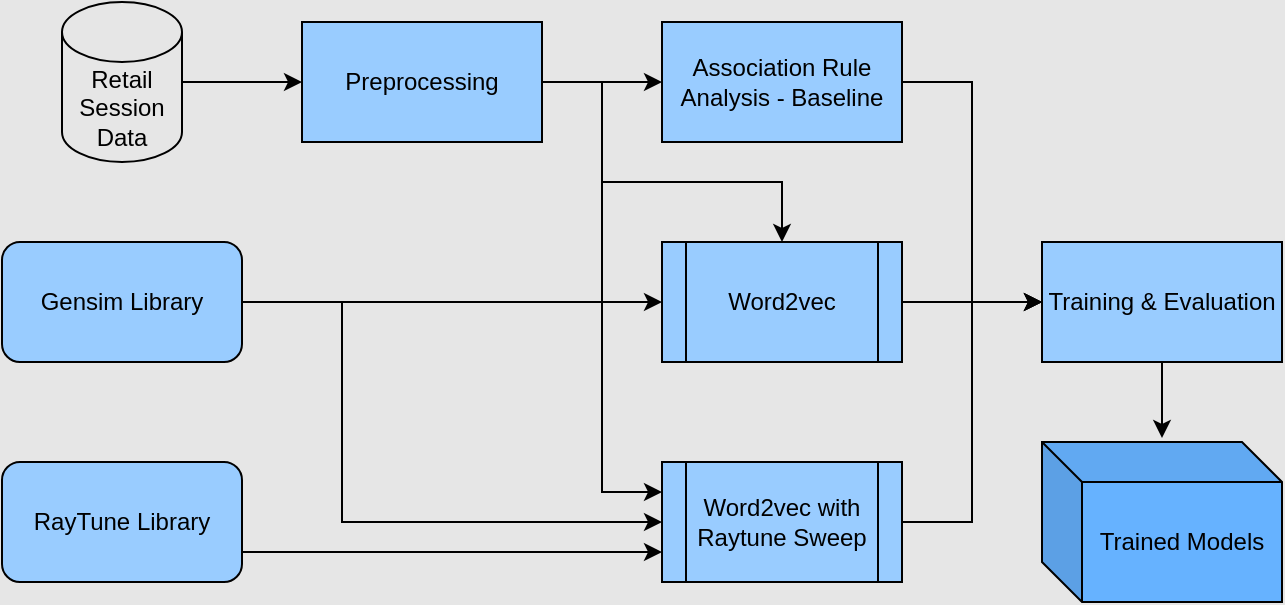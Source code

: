 <mxfile version="15.9.4" type="google"><diagram id="NG2HRWZmMfZfP7GCOmJR" name="Page-1"><mxGraphModel dx="1695" dy="482" grid="1" gridSize="10" guides="1" tooltips="1" connect="1" arrows="1" fold="1" page="1" pageScale="1" pageWidth="827" pageHeight="1169" background="#E6E6E6" math="0" shadow="0"><root><mxCell id="0"/><mxCell id="1" parent="0"/><mxCell id="YqeE-XvjgCMNaS4BS3By-3" style="edgeStyle=orthogonalEdgeStyle;rounded=0;orthogonalLoop=1;jettySize=auto;html=1;exitX=1;exitY=0.5;exitDx=0;exitDy=0;exitPerimeter=0;entryX=0;entryY=0.5;entryDx=0;entryDy=0;" edge="1" parent="1" source="YqeE-XvjgCMNaS4BS3By-1" target="YqeE-XvjgCMNaS4BS3By-2"><mxGeometry relative="1" as="geometry"/></mxCell><mxCell id="YqeE-XvjgCMNaS4BS3By-1" value="Retail&lt;br&gt;Session&lt;br&gt;Data" style="shape=cylinder3;whiteSpace=wrap;html=1;boundedLbl=1;backgroundOutline=1;size=15;fillColor=none;" vertex="1" parent="1"><mxGeometry x="-150" y="80" width="60" height="80" as="geometry"/></mxCell><mxCell id="YqeE-XvjgCMNaS4BS3By-15" style="edgeStyle=orthogonalEdgeStyle;rounded=0;orthogonalLoop=1;jettySize=auto;html=1;exitX=1;exitY=0.5;exitDx=0;exitDy=0;entryX=0;entryY=0.5;entryDx=0;entryDy=0;" edge="1" parent="1" source="YqeE-XvjgCMNaS4BS3By-2" target="YqeE-XvjgCMNaS4BS3By-5"><mxGeometry relative="1" as="geometry"/></mxCell><mxCell id="YqeE-XvjgCMNaS4BS3By-16" style="edgeStyle=orthogonalEdgeStyle;rounded=0;orthogonalLoop=1;jettySize=auto;html=1;exitX=1;exitY=0.5;exitDx=0;exitDy=0;entryX=0.5;entryY=0;entryDx=0;entryDy=0;" edge="1" parent="1" source="YqeE-XvjgCMNaS4BS3By-2" target="YqeE-XvjgCMNaS4BS3By-7"><mxGeometry relative="1" as="geometry"><Array as="points"><mxPoint x="120" y="120"/><mxPoint x="120" y="170"/><mxPoint x="210" y="170"/></Array></mxGeometry></mxCell><mxCell id="YqeE-XvjgCMNaS4BS3By-18" style="edgeStyle=orthogonalEdgeStyle;rounded=0;orthogonalLoop=1;jettySize=auto;html=1;exitX=1;exitY=0.5;exitDx=0;exitDy=0;entryX=0;entryY=0.25;entryDx=0;entryDy=0;" edge="1" parent="1" source="YqeE-XvjgCMNaS4BS3By-2" target="YqeE-XvjgCMNaS4BS3By-12"><mxGeometry relative="1" as="geometry"/></mxCell><mxCell id="YqeE-XvjgCMNaS4BS3By-2" value="Preprocessing" style="rounded=0;whiteSpace=wrap;html=1;fillColor=#99CCFF;" vertex="1" parent="1"><mxGeometry x="-30" y="90" width="120" height="60" as="geometry"/></mxCell><mxCell id="YqeE-XvjgCMNaS4BS3By-13" style="edgeStyle=orthogonalEdgeStyle;rounded=0;orthogonalLoop=1;jettySize=auto;html=1;exitX=1;exitY=0.5;exitDx=0;exitDy=0;entryX=0;entryY=0.75;entryDx=0;entryDy=0;" edge="1" parent="1" source="YqeE-XvjgCMNaS4BS3By-4" target="YqeE-XvjgCMNaS4BS3By-12"><mxGeometry relative="1" as="geometry"><Array as="points"><mxPoint x="-60" y="355"/></Array></mxGeometry></mxCell><mxCell id="YqeE-XvjgCMNaS4BS3By-4" value="RayTune Library" style="rounded=1;whiteSpace=wrap;html=1;fillColor=#99CCFF;" vertex="1" parent="1"><mxGeometry x="-180" y="310" width="120" height="60" as="geometry"/></mxCell><mxCell id="YqeE-XvjgCMNaS4BS3By-20" style="edgeStyle=orthogonalEdgeStyle;rounded=0;orthogonalLoop=1;jettySize=auto;html=1;exitX=1;exitY=0.5;exitDx=0;exitDy=0;entryX=0;entryY=0.5;entryDx=0;entryDy=0;" edge="1" parent="1" source="YqeE-XvjgCMNaS4BS3By-5" target="YqeE-XvjgCMNaS4BS3By-8"><mxGeometry relative="1" as="geometry"/></mxCell><mxCell id="YqeE-XvjgCMNaS4BS3By-5" value="Association Rule Analysis - Baseline" style="rounded=0;whiteSpace=wrap;html=1;fillColor=#99CCFF;" vertex="1" parent="1"><mxGeometry x="150" y="90" width="120" height="60" as="geometry"/></mxCell><mxCell id="YqeE-XvjgCMNaS4BS3By-9" style="edgeStyle=orthogonalEdgeStyle;rounded=0;orthogonalLoop=1;jettySize=auto;html=1;exitX=1;exitY=0.5;exitDx=0;exitDy=0;entryX=0;entryY=0.5;entryDx=0;entryDy=0;" edge="1" parent="1" source="YqeE-XvjgCMNaS4BS3By-6" target="YqeE-XvjgCMNaS4BS3By-7"><mxGeometry relative="1" as="geometry"/></mxCell><mxCell id="YqeE-XvjgCMNaS4BS3By-17" style="edgeStyle=orthogonalEdgeStyle;rounded=0;orthogonalLoop=1;jettySize=auto;html=1;exitX=1;exitY=0.5;exitDx=0;exitDy=0;entryX=0;entryY=0.5;entryDx=0;entryDy=0;" edge="1" parent="1" source="YqeE-XvjgCMNaS4BS3By-6" target="YqeE-XvjgCMNaS4BS3By-12"><mxGeometry relative="1" as="geometry"><Array as="points"><mxPoint x="-10" y="230"/><mxPoint x="-10" y="340"/></Array></mxGeometry></mxCell><mxCell id="YqeE-XvjgCMNaS4BS3By-6" value="Gensim Library" style="rounded=1;whiteSpace=wrap;html=1;fillColor=#99CCFF;" vertex="1" parent="1"><mxGeometry x="-180" y="200" width="120" height="60" as="geometry"/></mxCell><mxCell id="YqeE-XvjgCMNaS4BS3By-10" style="edgeStyle=orthogonalEdgeStyle;rounded=0;orthogonalLoop=1;jettySize=auto;html=1;exitX=1;exitY=0.5;exitDx=0;exitDy=0;entryX=0;entryY=0.5;entryDx=0;entryDy=0;" edge="1" parent="1" source="YqeE-XvjgCMNaS4BS3By-7" target="YqeE-XvjgCMNaS4BS3By-8"><mxGeometry relative="1" as="geometry"/></mxCell><mxCell id="YqeE-XvjgCMNaS4BS3By-7" value="Word2vec" style="shape=process;whiteSpace=wrap;html=1;backgroundOutline=1;fillColor=#99CCFF;" vertex="1" parent="1"><mxGeometry x="150" y="200" width="120" height="60" as="geometry"/></mxCell><mxCell id="YqeE-XvjgCMNaS4BS3By-22" style="edgeStyle=orthogonalEdgeStyle;rounded=0;orthogonalLoop=1;jettySize=auto;html=1;exitX=0.5;exitY=1;exitDx=0;exitDy=0;entryX=0.5;entryY=-0.025;entryDx=0;entryDy=0;entryPerimeter=0;" edge="1" parent="1" source="YqeE-XvjgCMNaS4BS3By-8" target="YqeE-XvjgCMNaS4BS3By-21"><mxGeometry relative="1" as="geometry"/></mxCell><mxCell id="YqeE-XvjgCMNaS4BS3By-8" value="Training &amp;amp; Evaluation" style="rounded=0;whiteSpace=wrap;html=1;fillColor=#99CCFF;" vertex="1" parent="1"><mxGeometry x="340" y="200" width="120" height="60" as="geometry"/></mxCell><mxCell id="YqeE-XvjgCMNaS4BS3By-19" style="edgeStyle=orthogonalEdgeStyle;rounded=0;orthogonalLoop=1;jettySize=auto;html=1;exitX=1;exitY=0.5;exitDx=0;exitDy=0;entryX=0;entryY=0.5;entryDx=0;entryDy=0;" edge="1" parent="1" source="YqeE-XvjgCMNaS4BS3By-12" target="YqeE-XvjgCMNaS4BS3By-8"><mxGeometry relative="1" as="geometry"/></mxCell><mxCell id="YqeE-XvjgCMNaS4BS3By-12" value="Word2vec with Raytune Sweep" style="shape=process;whiteSpace=wrap;html=1;backgroundOutline=1;fillColor=#99CCFF;" vertex="1" parent="1"><mxGeometry x="150" y="310" width="120" height="60" as="geometry"/></mxCell><mxCell id="YqeE-XvjgCMNaS4BS3By-21" value="Trained Models" style="shape=cube;whiteSpace=wrap;html=1;boundedLbl=1;backgroundOutline=1;darkOpacity=0.05;darkOpacity2=0.1;fillColor=#66B2FF;" vertex="1" parent="1"><mxGeometry x="340" y="300" width="120" height="80" as="geometry"/></mxCell></root></mxGraphModel></diagram></mxfile>